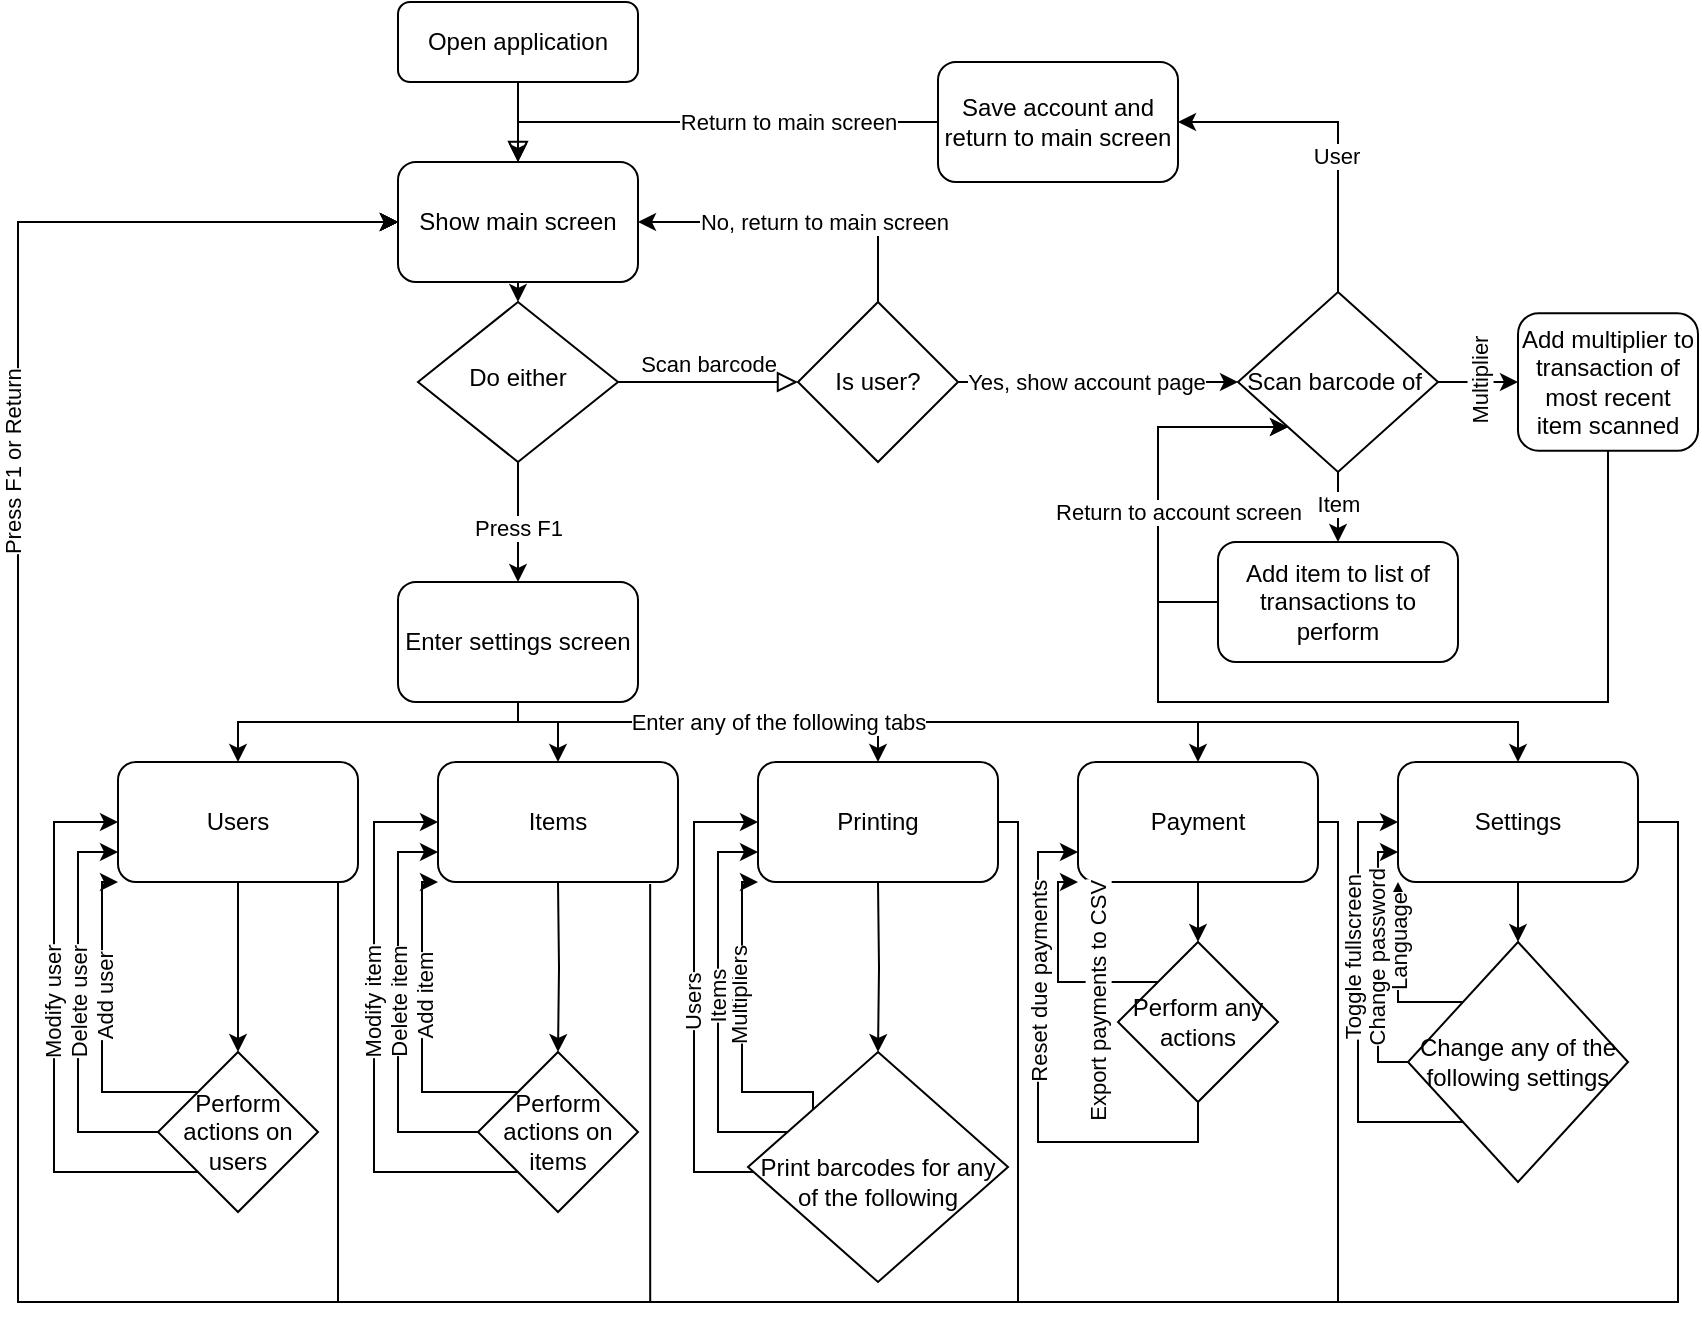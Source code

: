 <mxfile version="14.3.2" type="github">
  <diagram id="C5RBs43oDa-KdzZeNtuy" name="Page-1">
    <mxGraphModel dx="2249" dy="682" grid="1" gridSize="10" guides="1" tooltips="1" connect="1" arrows="1" fold="1" page="1" pageScale="1" pageWidth="827" pageHeight="1169" math="0" shadow="0">
      <root>
        <mxCell id="WIyWlLk6GJQsqaUBKTNV-0" />
        <mxCell id="WIyWlLk6GJQsqaUBKTNV-1" parent="WIyWlLk6GJQsqaUBKTNV-0" />
        <mxCell id="NZekOB0SaVrYHux2-7-G-26" style="edgeStyle=orthogonalEdgeStyle;rounded=0;orthogonalLoop=1;jettySize=auto;html=1;entryX=0;entryY=1;entryDx=0;entryDy=0;" edge="1" parent="WIyWlLk6GJQsqaUBKTNV-1" source="NZekOB0SaVrYHux2-7-G-21" target="NZekOB0SaVrYHux2-7-G-7">
          <mxGeometry relative="1" as="geometry">
            <Array as="points">
              <mxPoint x="765" y="370" />
              <mxPoint x="540" y="370" />
              <mxPoint x="540" y="233" />
            </Array>
          </mxGeometry>
        </mxCell>
        <mxCell id="WIyWlLk6GJQsqaUBKTNV-2" value="" style="rounded=0;html=1;jettySize=auto;orthogonalLoop=1;fontSize=11;endArrow=block;endFill=0;endSize=8;strokeWidth=1;shadow=0;labelBackgroundColor=none;edgeStyle=orthogonalEdgeStyle;entryX=0.5;entryY=0;entryDx=0;entryDy=0;" parent="WIyWlLk6GJQsqaUBKTNV-1" source="WIyWlLk6GJQsqaUBKTNV-3" target="NZekOB0SaVrYHux2-7-G-28" edge="1">
          <mxGeometry relative="1" as="geometry" />
        </mxCell>
        <mxCell id="WIyWlLk6GJQsqaUBKTNV-3" value="Open application" style="rounded=1;whiteSpace=wrap;html=1;fontSize=12;glass=0;strokeWidth=1;shadow=0;" parent="WIyWlLk6GJQsqaUBKTNV-1" vertex="1">
          <mxGeometry x="160" y="20" width="120" height="40" as="geometry" />
        </mxCell>
        <mxCell id="WIyWlLk6GJQsqaUBKTNV-5" value="Scan barcode" style="edgeStyle=orthogonalEdgeStyle;rounded=0;html=1;jettySize=auto;orthogonalLoop=1;fontSize=11;endArrow=block;endFill=0;endSize=8;strokeWidth=1;shadow=0;labelBackgroundColor=none;" parent="WIyWlLk6GJQsqaUBKTNV-1" source="WIyWlLk6GJQsqaUBKTNV-6" edge="1">
          <mxGeometry y="10" relative="1" as="geometry">
            <mxPoint as="offset" />
            <mxPoint x="360" y="210" as="targetPoint" />
          </mxGeometry>
        </mxCell>
        <mxCell id="NZekOB0SaVrYHux2-7-G-14" style="edgeStyle=orthogonalEdgeStyle;rounded=0;orthogonalLoop=1;jettySize=auto;html=1;entryX=0.5;entryY=0;entryDx=0;entryDy=0;" edge="1" parent="WIyWlLk6GJQsqaUBKTNV-1" source="WIyWlLk6GJQsqaUBKTNV-6" target="NZekOB0SaVrYHux2-7-G-11">
          <mxGeometry relative="1" as="geometry" />
        </mxCell>
        <mxCell id="NZekOB0SaVrYHux2-7-G-15" value="Press F1" style="edgeLabel;html=1;align=center;verticalAlign=middle;resizable=0;points=[];" vertex="1" connectable="0" parent="NZekOB0SaVrYHux2-7-G-14">
          <mxGeometry x="0.314" y="1" relative="1" as="geometry">
            <mxPoint x="-1" y="-6.39" as="offset" />
          </mxGeometry>
        </mxCell>
        <mxCell id="WIyWlLk6GJQsqaUBKTNV-6" value="Do either" style="rhombus;whiteSpace=wrap;html=1;shadow=0;fontFamily=Helvetica;fontSize=12;align=center;strokeWidth=1;spacing=6;spacingTop=-4;" parent="WIyWlLk6GJQsqaUBKTNV-1" vertex="1">
          <mxGeometry x="170" y="170" width="100" height="80" as="geometry" />
        </mxCell>
        <mxCell id="NZekOB0SaVrYHux2-7-G-1" style="edgeStyle=orthogonalEdgeStyle;rounded=0;orthogonalLoop=1;jettySize=auto;html=1;entryX=1;entryY=0.5;entryDx=0;entryDy=0;" edge="1" parent="WIyWlLk6GJQsqaUBKTNV-1" source="NZekOB0SaVrYHux2-7-G-0" target="NZekOB0SaVrYHux2-7-G-28">
          <mxGeometry relative="1" as="geometry">
            <Array as="points">
              <mxPoint x="400" y="130" />
            </Array>
          </mxGeometry>
        </mxCell>
        <mxCell id="NZekOB0SaVrYHux2-7-G-3" value="No, return to main screen" style="edgeLabel;html=1;align=center;verticalAlign=middle;resizable=0;points=[];" vertex="1" connectable="0" parent="NZekOB0SaVrYHux2-7-G-1">
          <mxGeometry x="-0.248" y="-1" relative="1" as="geometry">
            <mxPoint x="-7.49" y="1" as="offset" />
          </mxGeometry>
        </mxCell>
        <mxCell id="NZekOB0SaVrYHux2-7-G-4" style="edgeStyle=orthogonalEdgeStyle;rounded=0;orthogonalLoop=1;jettySize=auto;html=1;entryX=0;entryY=0.5;entryDx=0;entryDy=0;" edge="1" parent="WIyWlLk6GJQsqaUBKTNV-1" source="NZekOB0SaVrYHux2-7-G-0" target="NZekOB0SaVrYHux2-7-G-7">
          <mxGeometry relative="1" as="geometry">
            <mxPoint x="580" y="210" as="targetPoint" />
          </mxGeometry>
        </mxCell>
        <mxCell id="NZekOB0SaVrYHux2-7-G-5" value="Yes, show account page" style="edgeLabel;html=1;align=center;verticalAlign=middle;resizable=0;points=[];" vertex="1" connectable="0" parent="NZekOB0SaVrYHux2-7-G-4">
          <mxGeometry x="-0.283" relative="1" as="geometry">
            <mxPoint x="13.33" as="offset" />
          </mxGeometry>
        </mxCell>
        <mxCell id="NZekOB0SaVrYHux2-7-G-0" value="Is user?" style="rhombus;whiteSpace=wrap;html=1;" vertex="1" parent="WIyWlLk6GJQsqaUBKTNV-1">
          <mxGeometry x="360" y="170" width="80" height="80" as="geometry" />
        </mxCell>
        <mxCell id="NZekOB0SaVrYHux2-7-G-8" style="edgeStyle=orthogonalEdgeStyle;rounded=0;orthogonalLoop=1;jettySize=auto;html=1;entryX=1;entryY=0.5;entryDx=0;entryDy=0;" edge="1" parent="WIyWlLk6GJQsqaUBKTNV-1" source="NZekOB0SaVrYHux2-7-G-7" target="NZekOB0SaVrYHux2-7-G-9">
          <mxGeometry relative="1" as="geometry">
            <mxPoint x="630" y="90" as="targetPoint" />
            <Array as="points">
              <mxPoint x="630" y="80" />
            </Array>
          </mxGeometry>
        </mxCell>
        <mxCell id="NZekOB0SaVrYHux2-7-G-13" value="User" style="edgeLabel;html=1;align=center;verticalAlign=middle;resizable=0;points=[];" vertex="1" connectable="0" parent="NZekOB0SaVrYHux2-7-G-8">
          <mxGeometry x="-0.171" y="1" relative="1" as="geometry">
            <mxPoint as="offset" />
          </mxGeometry>
        </mxCell>
        <mxCell id="NZekOB0SaVrYHux2-7-G-17" style="edgeStyle=orthogonalEdgeStyle;rounded=0;orthogonalLoop=1;jettySize=auto;html=1;entryX=0.5;entryY=0;entryDx=0;entryDy=0;" edge="1" parent="WIyWlLk6GJQsqaUBKTNV-1" source="NZekOB0SaVrYHux2-7-G-7" target="NZekOB0SaVrYHux2-7-G-12">
          <mxGeometry relative="1" as="geometry" />
        </mxCell>
        <mxCell id="NZekOB0SaVrYHux2-7-G-18" value="Item" style="edgeLabel;html=1;align=center;verticalAlign=middle;resizable=0;points=[];" vertex="1" connectable="0" parent="NZekOB0SaVrYHux2-7-G-17">
          <mxGeometry x="-0.293" relative="1" as="geometry">
            <mxPoint as="offset" />
          </mxGeometry>
        </mxCell>
        <mxCell id="NZekOB0SaVrYHux2-7-G-22" style="edgeStyle=orthogonalEdgeStyle;rounded=0;orthogonalLoop=1;jettySize=auto;html=1;entryX=0;entryY=0.5;entryDx=0;entryDy=0;" edge="1" parent="WIyWlLk6GJQsqaUBKTNV-1" source="NZekOB0SaVrYHux2-7-G-7" target="NZekOB0SaVrYHux2-7-G-21">
          <mxGeometry relative="1" as="geometry" />
        </mxCell>
        <mxCell id="NZekOB0SaVrYHux2-7-G-23" value="Multiplier" style="edgeLabel;html=1;align=center;verticalAlign=middle;resizable=0;points=[];rotation=-90;" vertex="1" connectable="0" parent="NZekOB0SaVrYHux2-7-G-22">
          <mxGeometry x="0.293" relative="1" as="geometry">
            <mxPoint x="-5.71" as="offset" />
          </mxGeometry>
        </mxCell>
        <mxCell id="NZekOB0SaVrYHux2-7-G-7" value="Scan barcode of&amp;nbsp;" style="rhombus;whiteSpace=wrap;html=1;" vertex="1" parent="WIyWlLk6GJQsqaUBKTNV-1">
          <mxGeometry x="580" y="165" width="100" height="90" as="geometry" />
        </mxCell>
        <mxCell id="NZekOB0SaVrYHux2-7-G-10" style="edgeStyle=orthogonalEdgeStyle;rounded=0;orthogonalLoop=1;jettySize=auto;html=1;entryX=0.5;entryY=0;entryDx=0;entryDy=0;" edge="1" parent="WIyWlLk6GJQsqaUBKTNV-1" source="NZekOB0SaVrYHux2-7-G-9" target="NZekOB0SaVrYHux2-7-G-28">
          <mxGeometry relative="1" as="geometry" />
        </mxCell>
        <mxCell id="NZekOB0SaVrYHux2-7-G-27" value="Return to main screen" style="edgeLabel;html=1;align=center;verticalAlign=middle;resizable=0;points=[];" vertex="1" connectable="0" parent="NZekOB0SaVrYHux2-7-G-10">
          <mxGeometry x="0.086" y="-2" relative="1" as="geometry">
            <mxPoint x="50" y="2" as="offset" />
          </mxGeometry>
        </mxCell>
        <mxCell id="NZekOB0SaVrYHux2-7-G-9" value="Save account and return to main screen" style="rounded=1;whiteSpace=wrap;html=1;" vertex="1" parent="WIyWlLk6GJQsqaUBKTNV-1">
          <mxGeometry x="430" y="50" width="120" height="60" as="geometry" />
        </mxCell>
        <mxCell id="NZekOB0SaVrYHux2-7-G-37" style="edgeStyle=orthogonalEdgeStyle;rounded=0;orthogonalLoop=1;jettySize=auto;html=1;exitX=0.5;exitY=1;exitDx=0;exitDy=0;entryX=0.5;entryY=0;entryDx=0;entryDy=0;" edge="1" parent="WIyWlLk6GJQsqaUBKTNV-1" source="NZekOB0SaVrYHux2-7-G-11" target="NZekOB0SaVrYHux2-7-G-36">
          <mxGeometry relative="1" as="geometry">
            <Array as="points">
              <mxPoint x="220" y="380" />
              <mxPoint x="720" y="380" />
            </Array>
          </mxGeometry>
        </mxCell>
        <mxCell id="NZekOB0SaVrYHux2-7-G-38" style="edgeStyle=orthogonalEdgeStyle;rounded=0;orthogonalLoop=1;jettySize=auto;html=1;entryX=0.5;entryY=0;entryDx=0;entryDy=0;" edge="1" parent="WIyWlLk6GJQsqaUBKTNV-1" source="NZekOB0SaVrYHux2-7-G-11" target="NZekOB0SaVrYHux2-7-G-35">
          <mxGeometry relative="1" as="geometry">
            <Array as="points">
              <mxPoint x="220" y="380" />
              <mxPoint x="560" y="380" />
            </Array>
          </mxGeometry>
        </mxCell>
        <mxCell id="NZekOB0SaVrYHux2-7-G-39" style="edgeStyle=orthogonalEdgeStyle;rounded=0;orthogonalLoop=1;jettySize=auto;html=1;entryX=0.5;entryY=0;entryDx=0;entryDy=0;" edge="1" parent="WIyWlLk6GJQsqaUBKTNV-1" source="NZekOB0SaVrYHux2-7-G-11" target="NZekOB0SaVrYHux2-7-G-34">
          <mxGeometry relative="1" as="geometry">
            <Array as="points">
              <mxPoint x="220" y="380" />
              <mxPoint x="400" y="380" />
            </Array>
          </mxGeometry>
        </mxCell>
        <mxCell id="NZekOB0SaVrYHux2-7-G-42" value="Enter any of the following tabs" style="edgeLabel;html=1;align=center;verticalAlign=middle;resizable=0;points=[];" vertex="1" connectable="0" parent="NZekOB0SaVrYHux2-7-G-39">
          <mxGeometry x="0.305" y="-3" relative="1" as="geometry">
            <mxPoint x="3" y="-3" as="offset" />
          </mxGeometry>
        </mxCell>
        <mxCell id="NZekOB0SaVrYHux2-7-G-40" style="edgeStyle=orthogonalEdgeStyle;rounded=0;orthogonalLoop=1;jettySize=auto;html=1;entryX=0.5;entryY=0;entryDx=0;entryDy=0;" edge="1" parent="WIyWlLk6GJQsqaUBKTNV-1" source="NZekOB0SaVrYHux2-7-G-11" target="NZekOB0SaVrYHux2-7-G-33">
          <mxGeometry relative="1" as="geometry">
            <Array as="points">
              <mxPoint x="220" y="380" />
              <mxPoint x="240" y="380" />
            </Array>
          </mxGeometry>
        </mxCell>
        <mxCell id="NZekOB0SaVrYHux2-7-G-41" style="edgeStyle=orthogonalEdgeStyle;rounded=0;orthogonalLoop=1;jettySize=auto;html=1;" edge="1" parent="WIyWlLk6GJQsqaUBKTNV-1" source="NZekOB0SaVrYHux2-7-G-11" target="NZekOB0SaVrYHux2-7-G-32">
          <mxGeometry relative="1" as="geometry">
            <Array as="points">
              <mxPoint x="220" y="380" />
              <mxPoint x="80" y="380" />
            </Array>
          </mxGeometry>
        </mxCell>
        <mxCell id="NZekOB0SaVrYHux2-7-G-11" value="Enter settings screen" style="rounded=1;whiteSpace=wrap;html=1;" vertex="1" parent="WIyWlLk6GJQsqaUBKTNV-1">
          <mxGeometry x="160" y="310" width="120" height="60" as="geometry" />
        </mxCell>
        <mxCell id="NZekOB0SaVrYHux2-7-G-19" style="edgeStyle=orthogonalEdgeStyle;rounded=0;orthogonalLoop=1;jettySize=auto;html=1;entryX=0;entryY=1;entryDx=0;entryDy=0;" edge="1" parent="WIyWlLk6GJQsqaUBKTNV-1" source="NZekOB0SaVrYHux2-7-G-12" target="NZekOB0SaVrYHux2-7-G-7">
          <mxGeometry relative="1" as="geometry">
            <Array as="points">
              <mxPoint x="540" y="320" />
              <mxPoint x="540" y="233" />
            </Array>
          </mxGeometry>
        </mxCell>
        <mxCell id="NZekOB0SaVrYHux2-7-G-20" value="Return to account screen" style="edgeLabel;html=1;align=center;verticalAlign=middle;resizable=0;points=[];" vertex="1" connectable="0" parent="NZekOB0SaVrYHux2-7-G-19">
          <mxGeometry x="-0.011" y="2" relative="1" as="geometry">
            <mxPoint x="11.97" y="14.89" as="offset" />
          </mxGeometry>
        </mxCell>
        <mxCell id="NZekOB0SaVrYHux2-7-G-12" value="Add item to list of transactions to perform" style="rounded=1;whiteSpace=wrap;html=1;" vertex="1" parent="WIyWlLk6GJQsqaUBKTNV-1">
          <mxGeometry x="570" y="290" width="120" height="60" as="geometry" />
        </mxCell>
        <mxCell id="NZekOB0SaVrYHux2-7-G-21" value="Add multiplier to transaction of most recent item scanned" style="rounded=1;whiteSpace=wrap;html=1;" vertex="1" parent="WIyWlLk6GJQsqaUBKTNV-1">
          <mxGeometry x="720" y="175.63" width="90" height="68.75" as="geometry" />
        </mxCell>
        <mxCell id="NZekOB0SaVrYHux2-7-G-31" style="edgeStyle=orthogonalEdgeStyle;rounded=0;orthogonalLoop=1;jettySize=auto;html=1;exitX=0.5;exitY=1;exitDx=0;exitDy=0;entryX=0.5;entryY=0;entryDx=0;entryDy=0;" edge="1" parent="WIyWlLk6GJQsqaUBKTNV-1" source="NZekOB0SaVrYHux2-7-G-28" target="WIyWlLk6GJQsqaUBKTNV-6">
          <mxGeometry relative="1" as="geometry" />
        </mxCell>
        <mxCell id="NZekOB0SaVrYHux2-7-G-28" value="Show main screen" style="rounded=1;whiteSpace=wrap;html=1;" vertex="1" parent="WIyWlLk6GJQsqaUBKTNV-1">
          <mxGeometry x="160" y="100" width="120" height="60" as="geometry" />
        </mxCell>
        <mxCell id="NZekOB0SaVrYHux2-7-G-44" style="edgeStyle=orthogonalEdgeStyle;rounded=0;orthogonalLoop=1;jettySize=auto;html=1;entryX=0.5;entryY=0;entryDx=0;entryDy=0;" edge="1" parent="WIyWlLk6GJQsqaUBKTNV-1" source="NZekOB0SaVrYHux2-7-G-32" target="NZekOB0SaVrYHux2-7-G-43">
          <mxGeometry relative="1" as="geometry" />
        </mxCell>
        <mxCell id="NZekOB0SaVrYHux2-7-G-87" style="edgeStyle=orthogonalEdgeStyle;rounded=0;orthogonalLoop=1;jettySize=auto;html=1;" edge="1" parent="WIyWlLk6GJQsqaUBKTNV-1" source="NZekOB0SaVrYHux2-7-G-32">
          <mxGeometry relative="1" as="geometry">
            <mxPoint x="160" y="130" as="targetPoint" />
            <Array as="points">
              <mxPoint x="130" y="460" />
              <mxPoint x="130" y="670" />
              <mxPoint x="-30" y="670" />
              <mxPoint x="-30" y="130" />
            </Array>
          </mxGeometry>
        </mxCell>
        <mxCell id="NZekOB0SaVrYHux2-7-G-32" value="Users" style="rounded=1;whiteSpace=wrap;html=1;" vertex="1" parent="WIyWlLk6GJQsqaUBKTNV-1">
          <mxGeometry x="20" y="400" width="120" height="60" as="geometry" />
        </mxCell>
        <mxCell id="NZekOB0SaVrYHux2-7-G-86" style="edgeStyle=orthogonalEdgeStyle;rounded=0;orthogonalLoop=1;jettySize=auto;html=1;entryX=0;entryY=0.5;entryDx=0;entryDy=0;exitX=0.884;exitY=1.017;exitDx=0;exitDy=0;exitPerimeter=0;" edge="1" parent="WIyWlLk6GJQsqaUBKTNV-1" source="NZekOB0SaVrYHux2-7-G-33" target="NZekOB0SaVrYHux2-7-G-28">
          <mxGeometry relative="1" as="geometry">
            <Array as="points">
              <mxPoint x="286" y="670" />
              <mxPoint x="-30" y="670" />
              <mxPoint x="-30" y="130" />
            </Array>
          </mxGeometry>
        </mxCell>
        <mxCell id="NZekOB0SaVrYHux2-7-G-33" value="Items" style="rounded=1;whiteSpace=wrap;html=1;" vertex="1" parent="WIyWlLk6GJQsqaUBKTNV-1">
          <mxGeometry x="180" y="400" width="120" height="60" as="geometry" />
        </mxCell>
        <mxCell id="NZekOB0SaVrYHux2-7-G-85" style="edgeStyle=orthogonalEdgeStyle;rounded=0;orthogonalLoop=1;jettySize=auto;html=1;entryX=0;entryY=0.5;entryDx=0;entryDy=0;" edge="1" parent="WIyWlLk6GJQsqaUBKTNV-1" source="NZekOB0SaVrYHux2-7-G-34" target="NZekOB0SaVrYHux2-7-G-28">
          <mxGeometry relative="1" as="geometry">
            <Array as="points">
              <mxPoint x="470" y="430" />
              <mxPoint x="470" y="670" />
              <mxPoint x="-30" y="670" />
              <mxPoint x="-30" y="130" />
            </Array>
          </mxGeometry>
        </mxCell>
        <mxCell id="NZekOB0SaVrYHux2-7-G-34" value="Printing" style="rounded=1;whiteSpace=wrap;html=1;" vertex="1" parent="WIyWlLk6GJQsqaUBKTNV-1">
          <mxGeometry x="340" y="400" width="120" height="60" as="geometry" />
        </mxCell>
        <mxCell id="NZekOB0SaVrYHux2-7-G-69" style="edgeStyle=orthogonalEdgeStyle;rounded=0;orthogonalLoop=1;jettySize=auto;html=1;entryX=0.5;entryY=0;entryDx=0;entryDy=0;" edge="1" parent="WIyWlLk6GJQsqaUBKTNV-1" source="NZekOB0SaVrYHux2-7-G-35">
          <mxGeometry relative="1" as="geometry">
            <mxPoint x="560" y="490" as="targetPoint" />
          </mxGeometry>
        </mxCell>
        <mxCell id="NZekOB0SaVrYHux2-7-G-84" style="edgeStyle=orthogonalEdgeStyle;rounded=0;orthogonalLoop=1;jettySize=auto;html=1;" edge="1" parent="WIyWlLk6GJQsqaUBKTNV-1" source="NZekOB0SaVrYHux2-7-G-35">
          <mxGeometry relative="1" as="geometry">
            <mxPoint x="160" y="130" as="targetPoint" />
            <Array as="points">
              <mxPoint x="630" y="430" />
              <mxPoint x="630" y="670" />
              <mxPoint x="-30" y="670" />
              <mxPoint x="-30" y="130" />
            </Array>
          </mxGeometry>
        </mxCell>
        <mxCell id="NZekOB0SaVrYHux2-7-G-35" value="Payment" style="rounded=1;whiteSpace=wrap;html=1;" vertex="1" parent="WIyWlLk6GJQsqaUBKTNV-1">
          <mxGeometry x="500" y="400" width="120" height="60" as="geometry" />
        </mxCell>
        <mxCell id="NZekOB0SaVrYHux2-7-G-76" style="edgeStyle=orthogonalEdgeStyle;rounded=0;orthogonalLoop=1;jettySize=auto;html=1;entryX=0.5;entryY=0;entryDx=0;entryDy=0;" edge="1" parent="WIyWlLk6GJQsqaUBKTNV-1" source="NZekOB0SaVrYHux2-7-G-36" target="NZekOB0SaVrYHux2-7-G-75">
          <mxGeometry relative="1" as="geometry" />
        </mxCell>
        <mxCell id="NZekOB0SaVrYHux2-7-G-83" style="edgeStyle=orthogonalEdgeStyle;rounded=0;orthogonalLoop=1;jettySize=auto;html=1;entryX=0;entryY=0.5;entryDx=0;entryDy=0;" edge="1" parent="WIyWlLk6GJQsqaUBKTNV-1" source="NZekOB0SaVrYHux2-7-G-36" target="NZekOB0SaVrYHux2-7-G-28">
          <mxGeometry relative="1" as="geometry">
            <Array as="points">
              <mxPoint x="800" y="430" />
              <mxPoint x="800" y="670" />
              <mxPoint x="-30" y="670" />
              <mxPoint x="-30" y="130" />
            </Array>
          </mxGeometry>
        </mxCell>
        <mxCell id="NZekOB0SaVrYHux2-7-G-90" value="Press F1 or Return" style="edgeLabel;html=1;align=center;verticalAlign=middle;resizable=0;points=[];rotation=-90;" vertex="1" connectable="0" parent="NZekOB0SaVrYHux2-7-G-83">
          <mxGeometry x="0.594" y="3" relative="1" as="geometry">
            <mxPoint y="-59.41" as="offset" />
          </mxGeometry>
        </mxCell>
        <mxCell id="NZekOB0SaVrYHux2-7-G-36" value="Settings" style="rounded=1;whiteSpace=wrap;html=1;" vertex="1" parent="WIyWlLk6GJQsqaUBKTNV-1">
          <mxGeometry x="660" y="400" width="120" height="60" as="geometry" />
        </mxCell>
        <mxCell id="NZekOB0SaVrYHux2-7-G-45" style="edgeStyle=orthogonalEdgeStyle;rounded=0;orthogonalLoop=1;jettySize=auto;html=1;exitX=0;exitY=0;exitDx=0;exitDy=0;entryX=0;entryY=1;entryDx=0;entryDy=0;" edge="1" parent="WIyWlLk6GJQsqaUBKTNV-1" source="NZekOB0SaVrYHux2-7-G-43" target="NZekOB0SaVrYHux2-7-G-32">
          <mxGeometry relative="1" as="geometry">
            <mxPoint x="20" y="400" as="targetPoint" />
            <Array as="points">
              <mxPoint x="12" y="565" />
              <mxPoint x="12" y="460" />
            </Array>
          </mxGeometry>
        </mxCell>
        <mxCell id="NZekOB0SaVrYHux2-7-G-46" value="Add user" style="edgeLabel;html=1;align=center;verticalAlign=middle;resizable=0;points=[];rotation=-90;" vertex="1" connectable="0" parent="NZekOB0SaVrYHux2-7-G-45">
          <mxGeometry x="-0.651" relative="1" as="geometry">
            <mxPoint x="-18.94" y="-48" as="offset" />
          </mxGeometry>
        </mxCell>
        <mxCell id="NZekOB0SaVrYHux2-7-G-47" style="edgeStyle=orthogonalEdgeStyle;rounded=0;orthogonalLoop=1;jettySize=auto;html=1;entryX=0;entryY=0.75;entryDx=0;entryDy=0;" edge="1" parent="WIyWlLk6GJQsqaUBKTNV-1" source="NZekOB0SaVrYHux2-7-G-43" target="NZekOB0SaVrYHux2-7-G-32">
          <mxGeometry relative="1" as="geometry">
            <Array as="points">
              <mxPoint y="585" />
              <mxPoint y="445" />
            </Array>
          </mxGeometry>
        </mxCell>
        <mxCell id="NZekOB0SaVrYHux2-7-G-48" value="Delete user" style="edgeLabel;html=1;align=center;verticalAlign=middle;resizable=0;points=[];rotation=-90;" vertex="1" connectable="0" parent="NZekOB0SaVrYHux2-7-G-47">
          <mxGeometry x="-0.009" y="1" relative="1" as="geometry">
            <mxPoint x="1" y="-5.95" as="offset" />
          </mxGeometry>
        </mxCell>
        <mxCell id="NZekOB0SaVrYHux2-7-G-49" style="edgeStyle=orthogonalEdgeStyle;rounded=0;orthogonalLoop=1;jettySize=auto;html=1;exitX=0;exitY=1;exitDx=0;exitDy=0;entryX=0;entryY=0.5;entryDx=0;entryDy=0;" edge="1" parent="WIyWlLk6GJQsqaUBKTNV-1" source="NZekOB0SaVrYHux2-7-G-43" target="NZekOB0SaVrYHux2-7-G-32">
          <mxGeometry relative="1" as="geometry">
            <Array as="points">
              <mxPoint x="-12" y="605" />
              <mxPoint x="-12" y="430" />
            </Array>
          </mxGeometry>
        </mxCell>
        <mxCell id="NZekOB0SaVrYHux2-7-G-50" value="Modify user" style="edgeLabel;html=1;align=center;verticalAlign=middle;resizable=0;points=[];rotation=-90;" vertex="1" connectable="0" parent="NZekOB0SaVrYHux2-7-G-49">
          <mxGeometry x="0.077" y="1" relative="1" as="geometry">
            <mxPoint y="-6.9" as="offset" />
          </mxGeometry>
        </mxCell>
        <mxCell id="NZekOB0SaVrYHux2-7-G-43" value="Perform actions on users" style="rhombus;whiteSpace=wrap;html=1;" vertex="1" parent="WIyWlLk6GJQsqaUBKTNV-1">
          <mxGeometry x="40" y="545" width="80" height="80" as="geometry" />
        </mxCell>
        <mxCell id="NZekOB0SaVrYHux2-7-G-51" style="edgeStyle=orthogonalEdgeStyle;rounded=0;orthogonalLoop=1;jettySize=auto;html=1;entryX=0.5;entryY=0;entryDx=0;entryDy=0;" edge="1" parent="WIyWlLk6GJQsqaUBKTNV-1" target="NZekOB0SaVrYHux2-7-G-58">
          <mxGeometry relative="1" as="geometry">
            <mxPoint x="240" y="460" as="sourcePoint" />
          </mxGeometry>
        </mxCell>
        <mxCell id="NZekOB0SaVrYHux2-7-G-52" style="edgeStyle=orthogonalEdgeStyle;rounded=0;orthogonalLoop=1;jettySize=auto;html=1;exitX=0;exitY=0;exitDx=0;exitDy=0;entryX=0;entryY=1;entryDx=0;entryDy=0;" edge="1" parent="WIyWlLk6GJQsqaUBKTNV-1" source="NZekOB0SaVrYHux2-7-G-58">
          <mxGeometry relative="1" as="geometry">
            <mxPoint x="180.0" y="460" as="targetPoint" />
            <Array as="points">
              <mxPoint x="172" y="565" />
              <mxPoint x="172" y="460" />
            </Array>
          </mxGeometry>
        </mxCell>
        <mxCell id="NZekOB0SaVrYHux2-7-G-53" value="Add item" style="edgeLabel;html=1;align=center;verticalAlign=middle;resizable=0;points=[];rotation=-90;" vertex="1" connectable="0" parent="NZekOB0SaVrYHux2-7-G-52">
          <mxGeometry x="-0.651" relative="1" as="geometry">
            <mxPoint x="-18.94" y="-48" as="offset" />
          </mxGeometry>
        </mxCell>
        <mxCell id="NZekOB0SaVrYHux2-7-G-54" style="edgeStyle=orthogonalEdgeStyle;rounded=0;orthogonalLoop=1;jettySize=auto;html=1;entryX=0;entryY=0.75;entryDx=0;entryDy=0;" edge="1" parent="WIyWlLk6GJQsqaUBKTNV-1" source="NZekOB0SaVrYHux2-7-G-58">
          <mxGeometry relative="1" as="geometry">
            <mxPoint x="180.0" y="445" as="targetPoint" />
            <Array as="points">
              <mxPoint x="160" y="585" />
              <mxPoint x="160" y="445" />
            </Array>
          </mxGeometry>
        </mxCell>
        <mxCell id="NZekOB0SaVrYHux2-7-G-55" value="Delete item" style="edgeLabel;html=1;align=center;verticalAlign=middle;resizable=0;points=[];rotation=-90;" vertex="1" connectable="0" parent="NZekOB0SaVrYHux2-7-G-54">
          <mxGeometry x="-0.009" y="1" relative="1" as="geometry">
            <mxPoint x="1" y="-5.95" as="offset" />
          </mxGeometry>
        </mxCell>
        <mxCell id="NZekOB0SaVrYHux2-7-G-56" style="edgeStyle=orthogonalEdgeStyle;rounded=0;orthogonalLoop=1;jettySize=auto;html=1;exitX=0;exitY=1;exitDx=0;exitDy=0;entryX=0;entryY=0.5;entryDx=0;entryDy=0;" edge="1" parent="WIyWlLk6GJQsqaUBKTNV-1" source="NZekOB0SaVrYHux2-7-G-58">
          <mxGeometry relative="1" as="geometry">
            <mxPoint x="180.0" y="430" as="targetPoint" />
            <Array as="points">
              <mxPoint x="148" y="605" />
              <mxPoint x="148" y="430" />
            </Array>
          </mxGeometry>
        </mxCell>
        <mxCell id="NZekOB0SaVrYHux2-7-G-57" value="Modify item" style="edgeLabel;html=1;align=center;verticalAlign=middle;resizable=0;points=[];rotation=-90;" vertex="1" connectable="0" parent="NZekOB0SaVrYHux2-7-G-56">
          <mxGeometry x="0.077" y="1" relative="1" as="geometry">
            <mxPoint y="-6.9" as="offset" />
          </mxGeometry>
        </mxCell>
        <mxCell id="NZekOB0SaVrYHux2-7-G-58" value="Perform actions on items" style="rhombus;whiteSpace=wrap;html=1;" vertex="1" parent="WIyWlLk6GJQsqaUBKTNV-1">
          <mxGeometry x="200" y="545" width="80" height="80" as="geometry" />
        </mxCell>
        <mxCell id="NZekOB0SaVrYHux2-7-G-59" style="edgeStyle=orthogonalEdgeStyle;rounded=0;orthogonalLoop=1;jettySize=auto;html=1;entryX=0.5;entryY=0;entryDx=0;entryDy=0;" edge="1" parent="WIyWlLk6GJQsqaUBKTNV-1" target="NZekOB0SaVrYHux2-7-G-66">
          <mxGeometry relative="1" as="geometry">
            <mxPoint x="400" y="460" as="sourcePoint" />
          </mxGeometry>
        </mxCell>
        <mxCell id="NZekOB0SaVrYHux2-7-G-60" style="edgeStyle=orthogonalEdgeStyle;rounded=0;orthogonalLoop=1;jettySize=auto;html=1;exitX=0;exitY=0;exitDx=0;exitDy=0;entryX=0;entryY=1;entryDx=0;entryDy=0;" edge="1" parent="WIyWlLk6GJQsqaUBKTNV-1" source="NZekOB0SaVrYHux2-7-G-66">
          <mxGeometry relative="1" as="geometry">
            <mxPoint x="340.0" y="460" as="targetPoint" />
            <Array as="points">
              <mxPoint x="332" y="565" />
              <mxPoint x="332" y="460" />
            </Array>
          </mxGeometry>
        </mxCell>
        <mxCell id="NZekOB0SaVrYHux2-7-G-61" value="Multipliers" style="edgeLabel;html=1;align=center;verticalAlign=middle;resizable=0;points=[];rotation=-90;" vertex="1" connectable="0" parent="NZekOB0SaVrYHux2-7-G-60">
          <mxGeometry x="-0.651" relative="1" as="geometry">
            <mxPoint x="-18.94" y="-48" as="offset" />
          </mxGeometry>
        </mxCell>
        <mxCell id="NZekOB0SaVrYHux2-7-G-62" style="edgeStyle=orthogonalEdgeStyle;rounded=0;orthogonalLoop=1;jettySize=auto;html=1;entryX=0;entryY=0.75;entryDx=0;entryDy=0;" edge="1" parent="WIyWlLk6GJQsqaUBKTNV-1" source="NZekOB0SaVrYHux2-7-G-66">
          <mxGeometry relative="1" as="geometry">
            <mxPoint x="340.0" y="445" as="targetPoint" />
            <Array as="points">
              <mxPoint x="320" y="585" />
              <mxPoint x="320" y="445" />
            </Array>
          </mxGeometry>
        </mxCell>
        <mxCell id="NZekOB0SaVrYHux2-7-G-63" value="Items" style="edgeLabel;html=1;align=center;verticalAlign=middle;resizable=0;points=[];rotation=-90;" vertex="1" connectable="0" parent="NZekOB0SaVrYHux2-7-G-62">
          <mxGeometry x="-0.009" y="1" relative="1" as="geometry">
            <mxPoint x="1" y="-5.95" as="offset" />
          </mxGeometry>
        </mxCell>
        <mxCell id="NZekOB0SaVrYHux2-7-G-64" style="edgeStyle=orthogonalEdgeStyle;rounded=0;orthogonalLoop=1;jettySize=auto;html=1;exitX=0;exitY=1;exitDx=0;exitDy=0;entryX=0;entryY=0.5;entryDx=0;entryDy=0;" edge="1" parent="WIyWlLk6GJQsqaUBKTNV-1" source="NZekOB0SaVrYHux2-7-G-66">
          <mxGeometry relative="1" as="geometry">
            <mxPoint x="340.0" y="430" as="targetPoint" />
            <Array as="points">
              <mxPoint x="308" y="605" />
              <mxPoint x="308" y="430" />
            </Array>
          </mxGeometry>
        </mxCell>
        <mxCell id="NZekOB0SaVrYHux2-7-G-65" value="Users" style="edgeLabel;html=1;align=center;verticalAlign=middle;resizable=0;points=[];rotation=-90;" vertex="1" connectable="0" parent="NZekOB0SaVrYHux2-7-G-64">
          <mxGeometry x="0.077" y="1" relative="1" as="geometry">
            <mxPoint y="-13.17" as="offset" />
          </mxGeometry>
        </mxCell>
        <mxCell id="NZekOB0SaVrYHux2-7-G-66" value="&lt;br&gt;Print barcodes for any of the following" style="rhombus;whiteSpace=wrap;html=1;" vertex="1" parent="WIyWlLk6GJQsqaUBKTNV-1">
          <mxGeometry x="335" y="545" width="130" height="115" as="geometry" />
        </mxCell>
        <mxCell id="NZekOB0SaVrYHux2-7-G-70" style="edgeStyle=orthogonalEdgeStyle;rounded=0;orthogonalLoop=1;jettySize=auto;html=1;entryX=0;entryY=1;entryDx=0;entryDy=0;exitX=0;exitY=0;exitDx=0;exitDy=0;" edge="1" parent="WIyWlLk6GJQsqaUBKTNV-1" source="NZekOB0SaVrYHux2-7-G-71" target="NZekOB0SaVrYHux2-7-G-35">
          <mxGeometry relative="1" as="geometry">
            <mxPoint x="500" y="520" as="sourcePoint" />
            <Array as="points">
              <mxPoint x="490" y="510" />
              <mxPoint x="490" y="460" />
            </Array>
          </mxGeometry>
        </mxCell>
        <mxCell id="NZekOB0SaVrYHux2-7-G-72" value="Export payments to CSV" style="edgeLabel;html=1;align=center;verticalAlign=middle;resizable=0;points=[];rotation=-90;" vertex="1" connectable="0" parent="NZekOB0SaVrYHux2-7-G-70">
          <mxGeometry x="0.009" y="-1" relative="1" as="geometry">
            <mxPoint x="19" y="15.17" as="offset" />
          </mxGeometry>
        </mxCell>
        <mxCell id="NZekOB0SaVrYHux2-7-G-73" style="edgeStyle=orthogonalEdgeStyle;rounded=0;orthogonalLoop=1;jettySize=auto;html=1;exitX=0.5;exitY=1;exitDx=0;exitDy=0;entryX=0;entryY=0.75;entryDx=0;entryDy=0;" edge="1" parent="WIyWlLk6GJQsqaUBKTNV-1" source="NZekOB0SaVrYHux2-7-G-71" target="NZekOB0SaVrYHux2-7-G-35">
          <mxGeometry relative="1" as="geometry" />
        </mxCell>
        <mxCell id="NZekOB0SaVrYHux2-7-G-74" value="Reset due payments" style="edgeLabel;html=1;align=center;verticalAlign=middle;resizable=0;points=[];rotation=-90;" vertex="1" connectable="0" parent="NZekOB0SaVrYHux2-7-G-73">
          <mxGeometry x="0.067" relative="1" as="geometry">
            <mxPoint y="-38.62" as="offset" />
          </mxGeometry>
        </mxCell>
        <mxCell id="NZekOB0SaVrYHux2-7-G-71" value="Perform any actions" style="rhombus;whiteSpace=wrap;html=1;" vertex="1" parent="WIyWlLk6GJQsqaUBKTNV-1">
          <mxGeometry x="520" y="490" width="80" height="80" as="geometry" />
        </mxCell>
        <mxCell id="NZekOB0SaVrYHux2-7-G-77" style="edgeStyle=orthogonalEdgeStyle;rounded=0;orthogonalLoop=1;jettySize=auto;html=1;exitX=0;exitY=0;exitDx=0;exitDy=0;entryX=0;entryY=1;entryDx=0;entryDy=0;" edge="1" parent="WIyWlLk6GJQsqaUBKTNV-1" source="NZekOB0SaVrYHux2-7-G-75" target="NZekOB0SaVrYHux2-7-G-36">
          <mxGeometry relative="1" as="geometry">
            <Array as="points">
              <mxPoint x="660" y="520" />
            </Array>
          </mxGeometry>
        </mxCell>
        <mxCell id="NZekOB0SaVrYHux2-7-G-78" value="Language" style="edgeLabel;html=1;align=center;verticalAlign=middle;resizable=0;points=[];rotation=-90;" vertex="1" connectable="0" parent="NZekOB0SaVrYHux2-7-G-77">
          <mxGeometry x="0.079" y="-1" relative="1" as="geometry">
            <mxPoint x="-1" y="-12.5" as="offset" />
          </mxGeometry>
        </mxCell>
        <mxCell id="NZekOB0SaVrYHux2-7-G-79" style="edgeStyle=orthogonalEdgeStyle;rounded=0;orthogonalLoop=1;jettySize=auto;html=1;entryX=0;entryY=0.75;entryDx=0;entryDy=0;exitX=0;exitY=0.5;exitDx=0;exitDy=0;" edge="1" parent="WIyWlLk6GJQsqaUBKTNV-1" source="NZekOB0SaVrYHux2-7-G-75" target="NZekOB0SaVrYHux2-7-G-36">
          <mxGeometry relative="1" as="geometry">
            <Array as="points">
              <mxPoint x="650" y="550" />
              <mxPoint x="650" y="445" />
            </Array>
          </mxGeometry>
        </mxCell>
        <mxCell id="NZekOB0SaVrYHux2-7-G-80" value="Change password" style="edgeLabel;html=1;align=center;verticalAlign=middle;resizable=0;points=[];rotation=-90;" vertex="1" connectable="0" parent="NZekOB0SaVrYHux2-7-G-79">
          <mxGeometry x="-0.195" y="1" relative="1" as="geometry">
            <mxPoint y="-14.6" as="offset" />
          </mxGeometry>
        </mxCell>
        <mxCell id="NZekOB0SaVrYHux2-7-G-81" style="edgeStyle=orthogonalEdgeStyle;rounded=0;orthogonalLoop=1;jettySize=auto;html=1;exitX=0;exitY=1;exitDx=0;exitDy=0;entryX=0;entryY=0.5;entryDx=0;entryDy=0;" edge="1" parent="WIyWlLk6GJQsqaUBKTNV-1" source="NZekOB0SaVrYHux2-7-G-75" target="NZekOB0SaVrYHux2-7-G-36">
          <mxGeometry relative="1" as="geometry">
            <Array as="points">
              <mxPoint x="640" y="580" />
              <mxPoint x="640" y="480" />
              <mxPoint x="640" y="480" />
              <mxPoint x="640" y="430" />
            </Array>
          </mxGeometry>
        </mxCell>
        <mxCell id="NZekOB0SaVrYHux2-7-G-82" value="Toggle fullscreen" style="edgeLabel;html=1;align=center;verticalAlign=middle;resizable=0;points=[];rotation=-90;" vertex="1" connectable="0" parent="NZekOB0SaVrYHux2-7-G-81">
          <mxGeometry x="0.258" relative="1" as="geometry">
            <mxPoint x="-3.01" y="5.32" as="offset" />
          </mxGeometry>
        </mxCell>
        <mxCell id="NZekOB0SaVrYHux2-7-G-75" value="Change any of the following settings" style="rhombus;whiteSpace=wrap;html=1;" vertex="1" parent="WIyWlLk6GJQsqaUBKTNV-1">
          <mxGeometry x="665" y="490" width="110" height="120" as="geometry" />
        </mxCell>
      </root>
    </mxGraphModel>
  </diagram>
</mxfile>
